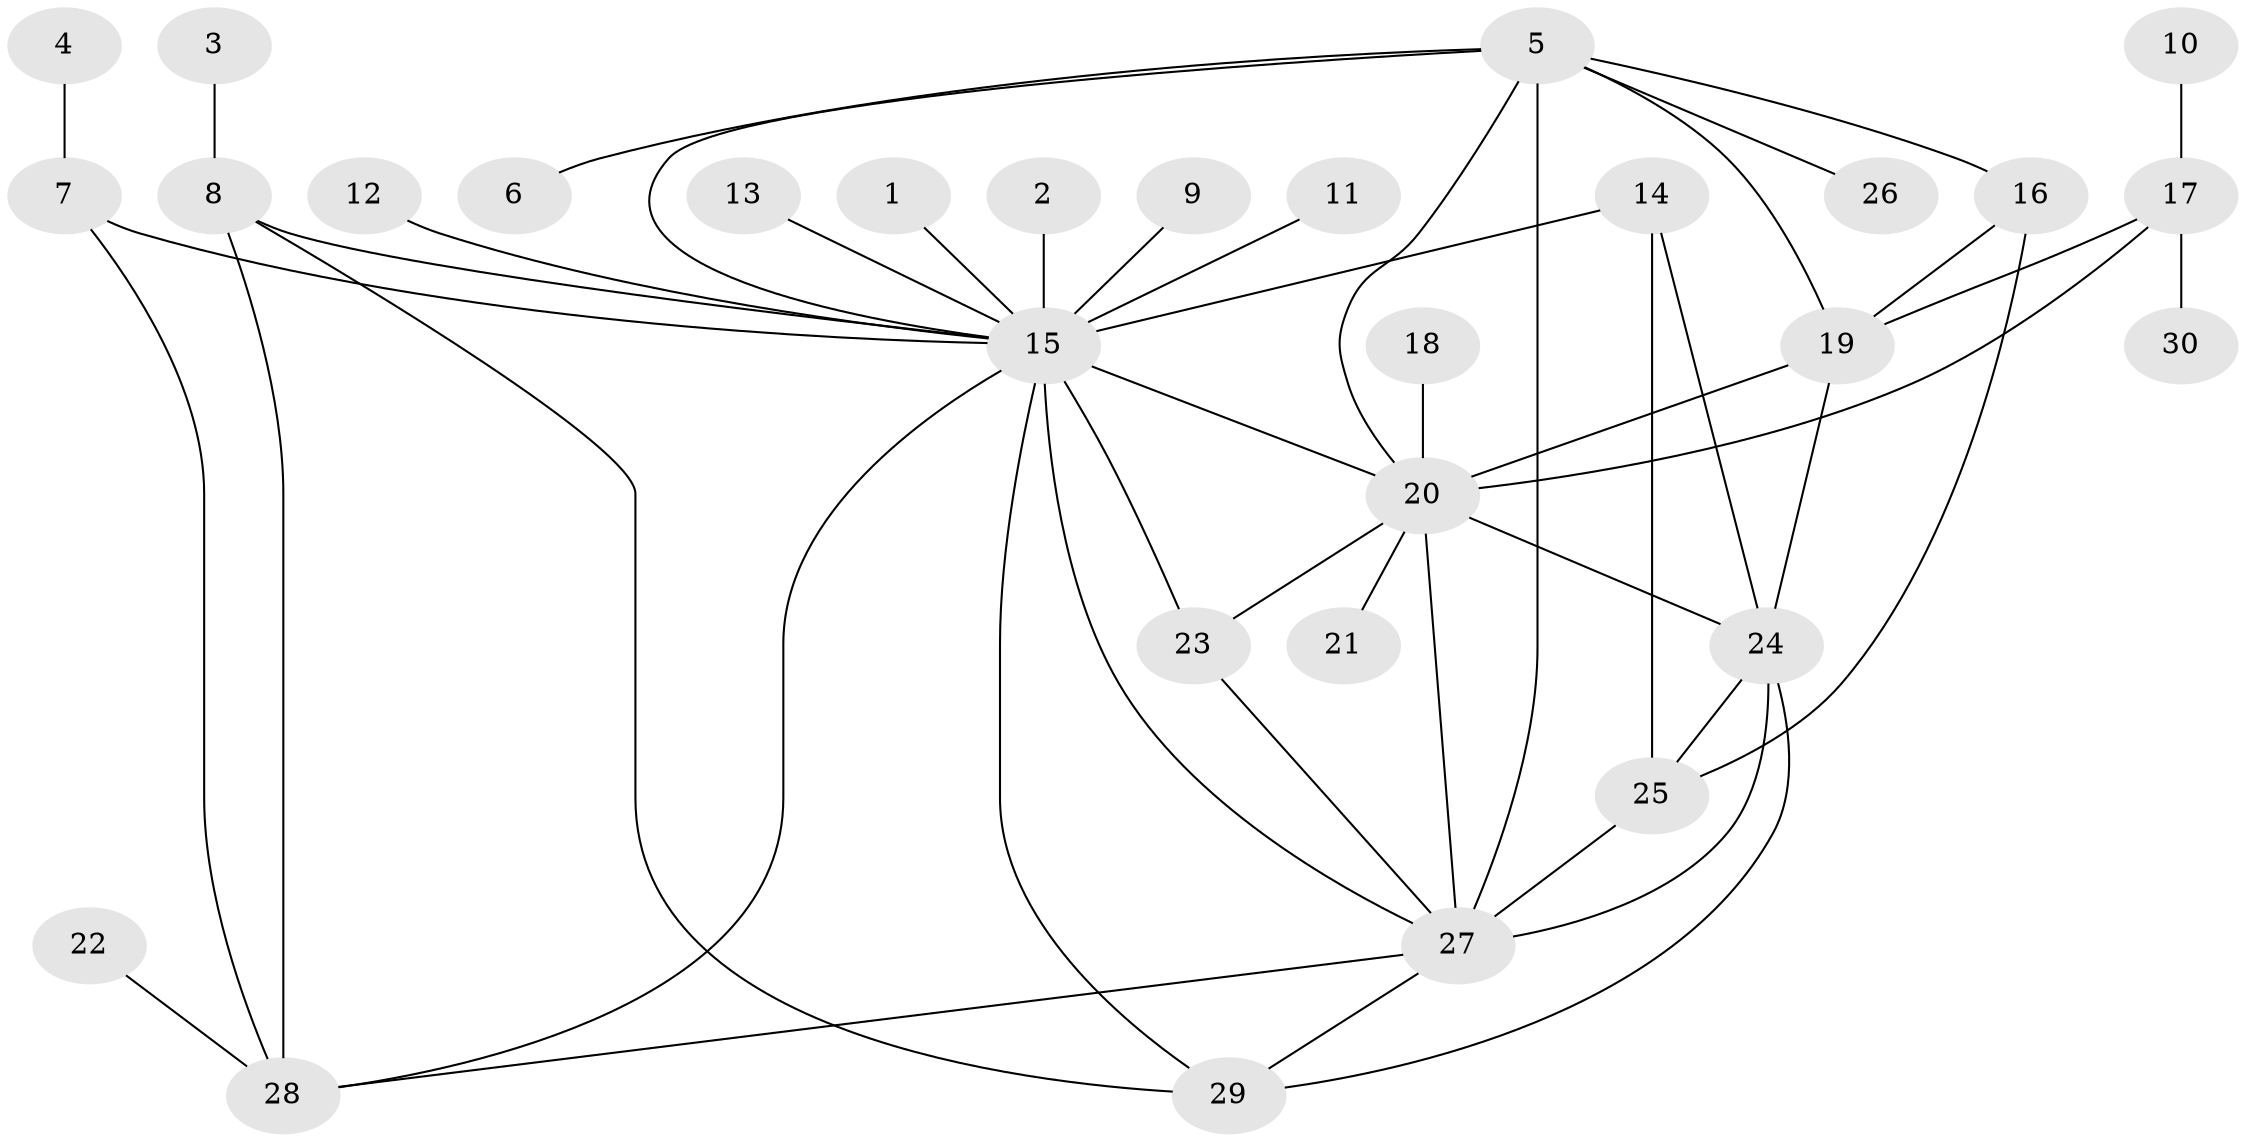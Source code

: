 // original degree distribution, {22: 0.01694915254237288, 1: 0.3559322033898305, 2: 0.1694915254237288, 6: 0.03389830508474576, 7: 0.05084745762711865, 3: 0.22033898305084745, 8: 0.03389830508474576, 5: 0.05084745762711865, 10: 0.01694915254237288, 4: 0.05084745762711865}
// Generated by graph-tools (version 1.1) at 2025/01/03/09/25 03:01:41]
// undirected, 30 vertices, 49 edges
graph export_dot {
graph [start="1"]
  node [color=gray90,style=filled];
  1;
  2;
  3;
  4;
  5;
  6;
  7;
  8;
  9;
  10;
  11;
  12;
  13;
  14;
  15;
  16;
  17;
  18;
  19;
  20;
  21;
  22;
  23;
  24;
  25;
  26;
  27;
  28;
  29;
  30;
  1 -- 15 [weight=1.0];
  2 -- 15 [weight=2.0];
  3 -- 8 [weight=1.0];
  4 -- 7 [weight=1.0];
  5 -- 6 [weight=1.0];
  5 -- 15 [weight=2.0];
  5 -- 16 [weight=1.0];
  5 -- 19 [weight=1.0];
  5 -- 20 [weight=1.0];
  5 -- 26 [weight=1.0];
  5 -- 27 [weight=2.0];
  7 -- 15 [weight=1.0];
  7 -- 28 [weight=2.0];
  8 -- 15 [weight=1.0];
  8 -- 28 [weight=1.0];
  8 -- 29 [weight=1.0];
  9 -- 15 [weight=1.0];
  10 -- 17 [weight=1.0];
  11 -- 15 [weight=1.0];
  12 -- 15 [weight=1.0];
  13 -- 15 [weight=1.0];
  14 -- 15 [weight=2.0];
  14 -- 24 [weight=1.0];
  14 -- 25 [weight=1.0];
  15 -- 20 [weight=1.0];
  15 -- 23 [weight=2.0];
  15 -- 27 [weight=2.0];
  15 -- 28 [weight=2.0];
  15 -- 29 [weight=1.0];
  16 -- 19 [weight=1.0];
  16 -- 25 [weight=1.0];
  17 -- 19 [weight=2.0];
  17 -- 20 [weight=1.0];
  17 -- 30 [weight=1.0];
  18 -- 20 [weight=1.0];
  19 -- 20 [weight=2.0];
  19 -- 24 [weight=1.0];
  20 -- 21 [weight=1.0];
  20 -- 23 [weight=2.0];
  20 -- 24 [weight=1.0];
  20 -- 27 [weight=2.0];
  22 -- 28 [weight=1.0];
  23 -- 27 [weight=1.0];
  24 -- 25 [weight=1.0];
  24 -- 27 [weight=2.0];
  24 -- 29 [weight=1.0];
  25 -- 27 [weight=1.0];
  27 -- 28 [weight=1.0];
  27 -- 29 [weight=1.0];
}
